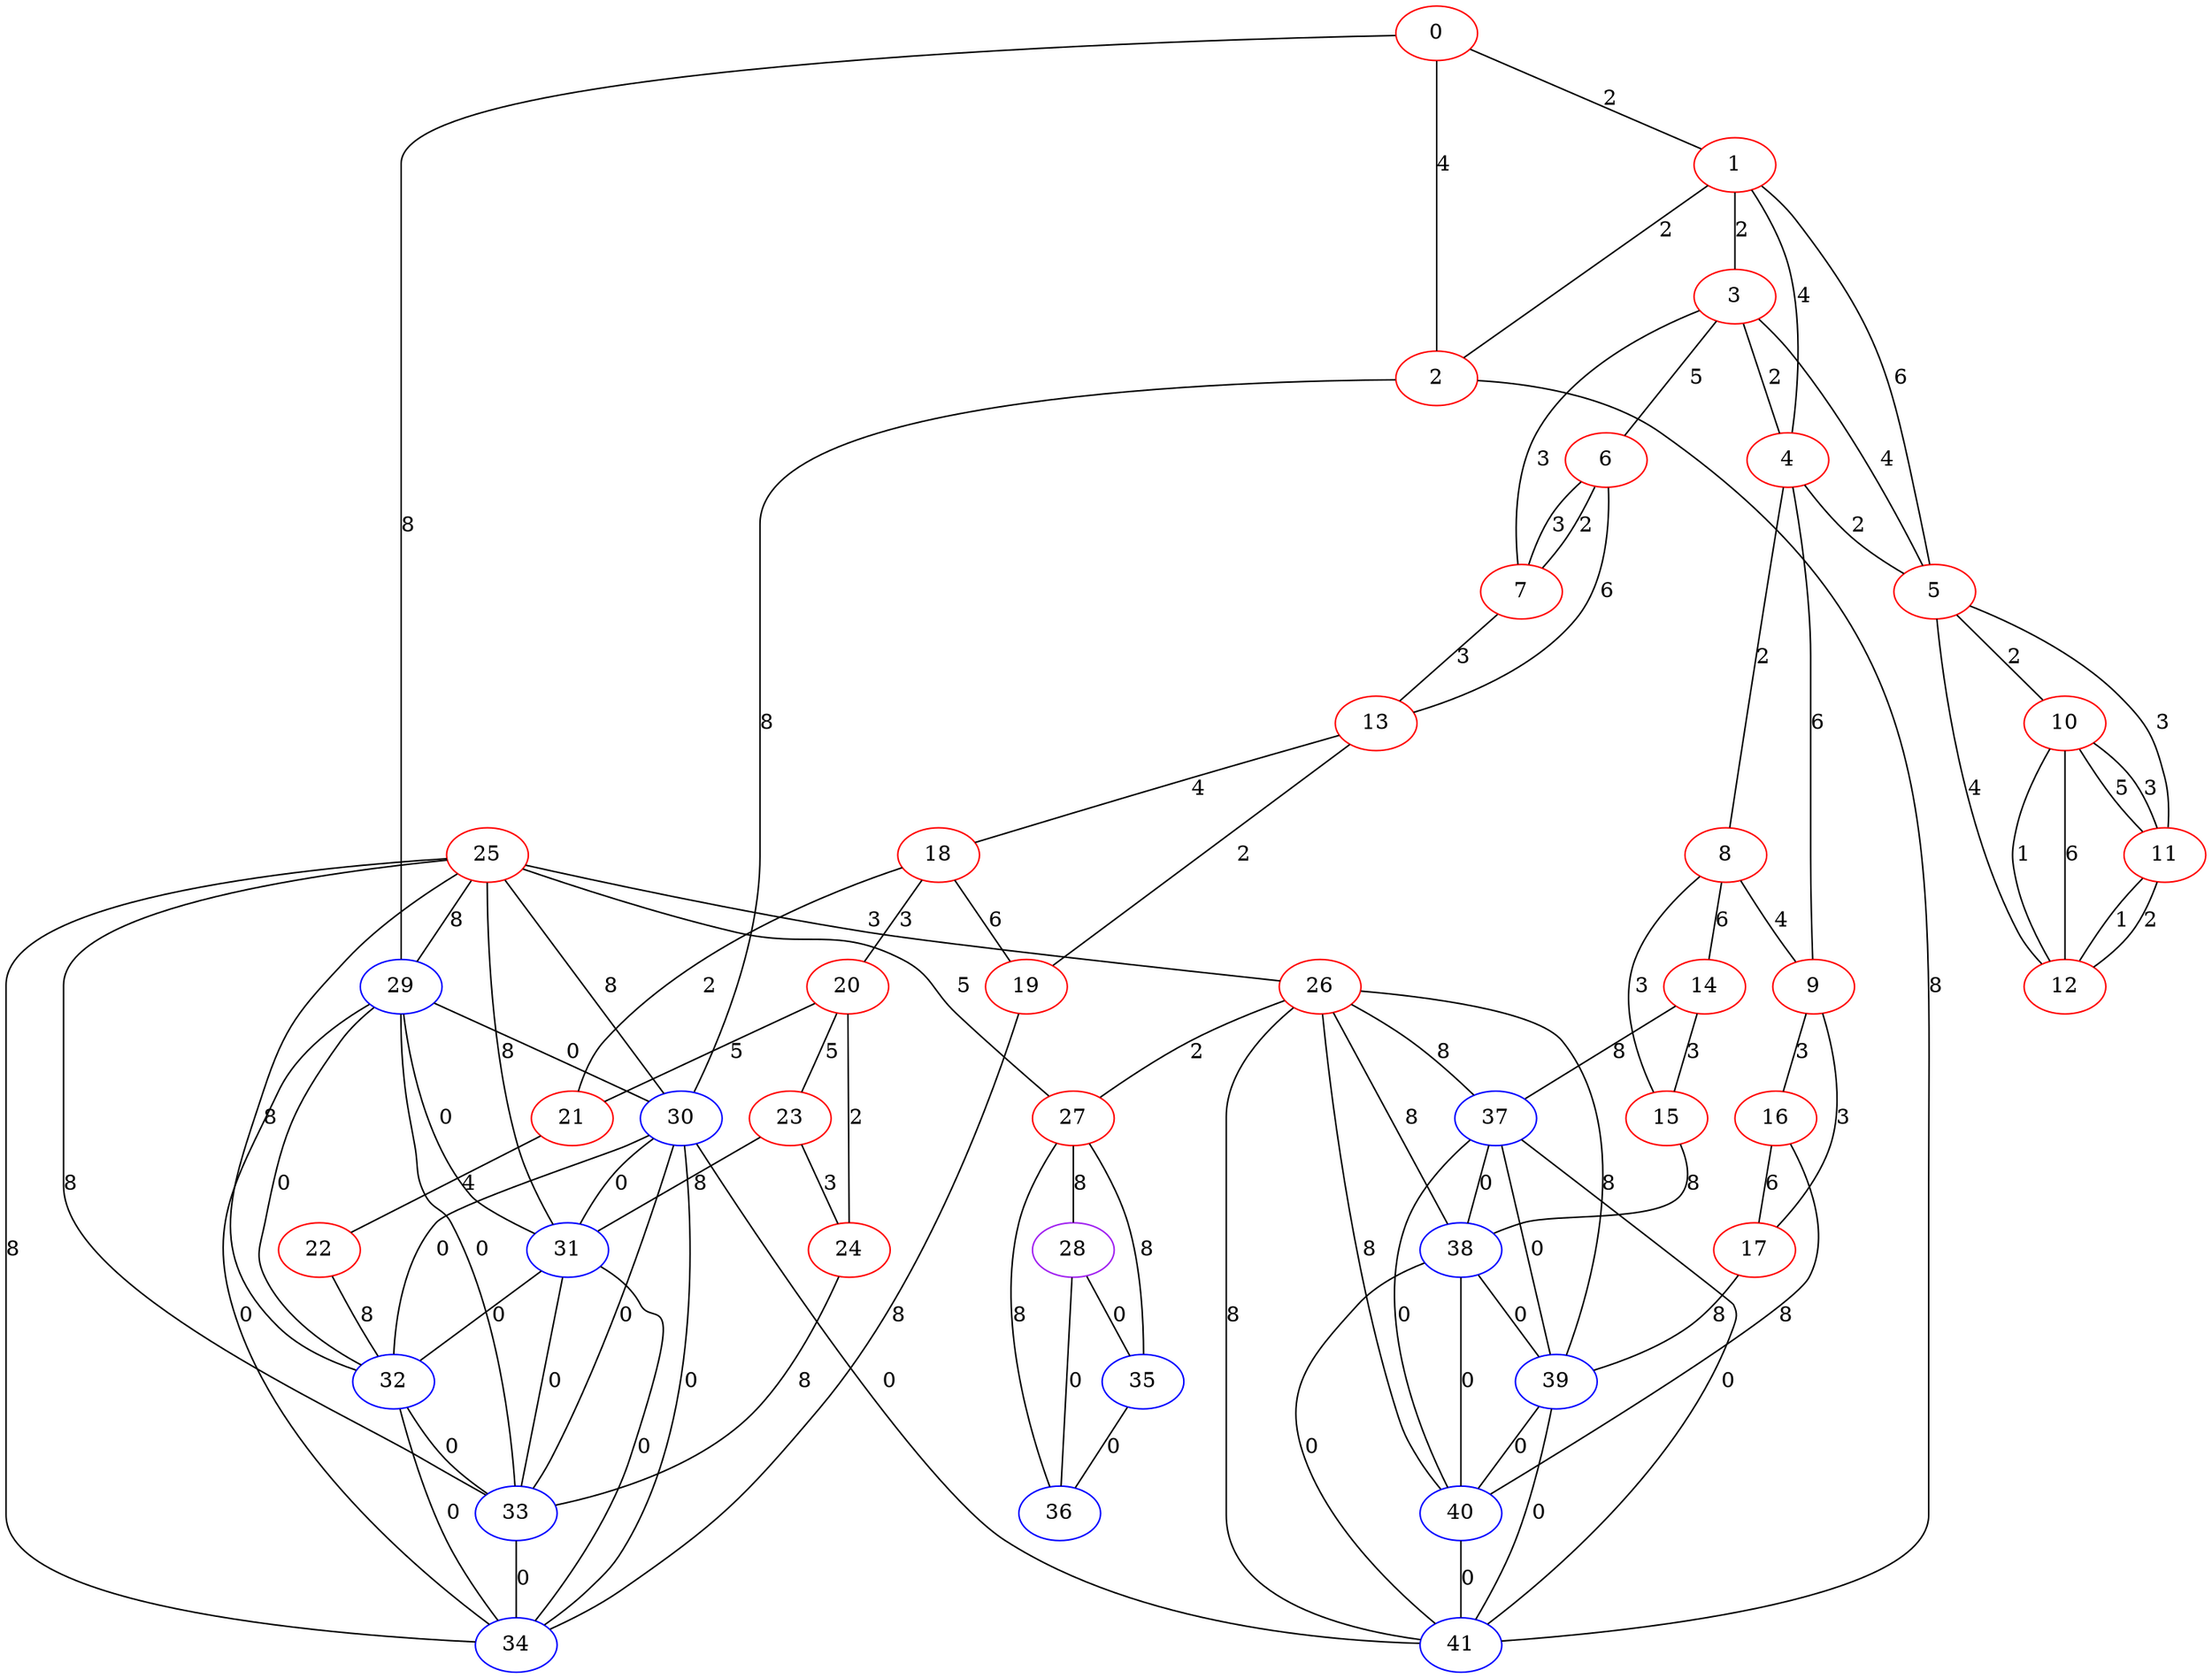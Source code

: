 graph "" {
0 [color=red, weight=1];
1 [color=red, weight=1];
2 [color=red, weight=1];
3 [color=red, weight=1];
4 [color=red, weight=1];
5 [color=red, weight=1];
6 [color=red, weight=1];
7 [color=red, weight=1];
8 [color=red, weight=1];
9 [color=red, weight=1];
10 [color=red, weight=1];
11 [color=red, weight=1];
12 [color=red, weight=1];
13 [color=red, weight=1];
14 [color=red, weight=1];
15 [color=red, weight=1];
16 [color=red, weight=1];
17 [color=red, weight=1];
18 [color=red, weight=1];
19 [color=red, weight=1];
20 [color=red, weight=1];
21 [color=red, weight=1];
22 [color=red, weight=1];
23 [color=red, weight=1];
24 [color=red, weight=1];
25 [color=red, weight=1];
26 [color=red, weight=1];
27 [color=red, weight=1];
28 [color=purple, weight=4];
29 [color=blue, weight=3];
30 [color=blue, weight=3];
31 [color=blue, weight=3];
32 [color=blue, weight=3];
33 [color=blue, weight=3];
34 [color=blue, weight=3];
35 [color=blue, weight=3];
36 [color=blue, weight=3];
37 [color=blue, weight=3];
38 [color=blue, weight=3];
39 [color=blue, weight=3];
40 [color=blue, weight=3];
41 [color=blue, weight=3];
0 -- 1  [key=0, label=2];
0 -- 2  [key=0, label=4];
0 -- 29  [key=0, label=8];
1 -- 2  [key=0, label=2];
1 -- 3  [key=0, label=2];
1 -- 4  [key=0, label=4];
1 -- 5  [key=0, label=6];
2 -- 30  [key=0, label=8];
2 -- 41  [key=0, label=8];
3 -- 4  [key=0, label=2];
3 -- 5  [key=0, label=4];
3 -- 6  [key=0, label=5];
3 -- 7  [key=0, label=3];
4 -- 8  [key=0, label=2];
4 -- 5  [key=0, label=2];
4 -- 9  [key=0, label=6];
5 -- 10  [key=0, label=2];
5 -- 11  [key=0, label=3];
5 -- 12  [key=0, label=4];
6 -- 13  [key=0, label=6];
6 -- 7  [key=0, label=3];
6 -- 7  [key=1, label=2];
7 -- 13  [key=0, label=3];
8 -- 9  [key=0, label=4];
8 -- 14  [key=0, label=6];
8 -- 15  [key=0, label=3];
9 -- 16  [key=0, label=3];
9 -- 17  [key=0, label=3];
10 -- 11  [key=0, label=3];
10 -- 11  [key=1, label=5];
10 -- 12  [key=0, label=1];
10 -- 12  [key=1, label=6];
11 -- 12  [key=0, label=2];
11 -- 12  [key=1, label=1];
13 -- 18  [key=0, label=4];
13 -- 19  [key=0, label=2];
14 -- 37  [key=0, label=8];
14 -- 15  [key=0, label=3];
15 -- 38  [key=0, label=8];
16 -- 40  [key=0, label=8];
16 -- 17  [key=0, label=6];
17 -- 39  [key=0, label=8];
18 -- 19  [key=0, label=6];
18 -- 20  [key=0, label=3];
18 -- 21  [key=0, label=2];
19 -- 34  [key=0, label=8];
20 -- 24  [key=0, label=2];
20 -- 21  [key=0, label=5];
20 -- 23  [key=0, label=5];
21 -- 22  [key=0, label=4];
22 -- 32  [key=0, label=8];
23 -- 24  [key=0, label=3];
23 -- 31  [key=0, label=8];
24 -- 33  [key=0, label=8];
25 -- 32  [key=0, label=8];
25 -- 33  [key=0, label=8];
25 -- 34  [key=0, label=8];
25 -- 26  [key=0, label=3];
25 -- 27  [key=0, label=5];
25 -- 29  [key=0, label=8];
25 -- 30  [key=0, label=8];
25 -- 31  [key=0, label=8];
26 -- 37  [key=0, label=8];
26 -- 38  [key=0, label=8];
26 -- 39  [key=0, label=8];
26 -- 40  [key=0, label=8];
26 -- 41  [key=0, label=8];
26 -- 27  [key=0, label=2];
27 -- 35  [key=0, label=8];
27 -- 28  [key=0, label=8];
27 -- 36  [key=0, label=8];
28 -- 35  [key=0, label=0];
28 -- 36  [key=0, label=0];
29 -- 32  [key=0, label=0];
29 -- 34  [key=0, label=0];
29 -- 33  [key=0, label=0];
29 -- 30  [key=0, label=0];
29 -- 31  [key=0, label=0];
30 -- 32  [key=0, label=0];
30 -- 33  [key=0, label=0];
30 -- 34  [key=0, label=0];
30 -- 41  [key=0, label=0];
30 -- 31  [key=0, label=0];
31 -- 32  [key=0, label=0];
31 -- 33  [key=0, label=0];
31 -- 34  [key=0, label=0];
32 -- 33  [key=0, label=0];
32 -- 34  [key=0, label=0];
33 -- 34  [key=0, label=0];
35 -- 36  [key=0, label=0];
37 -- 38  [key=0, label=0];
37 -- 39  [key=0, label=0];
37 -- 40  [key=0, label=0];
37 -- 41  [key=0, label=0];
38 -- 39  [key=0, label=0];
38 -- 40  [key=0, label=0];
38 -- 41  [key=0, label=0];
39 -- 40  [key=0, label=0];
39 -- 41  [key=0, label=0];
40 -- 41  [key=0, label=0];
}
